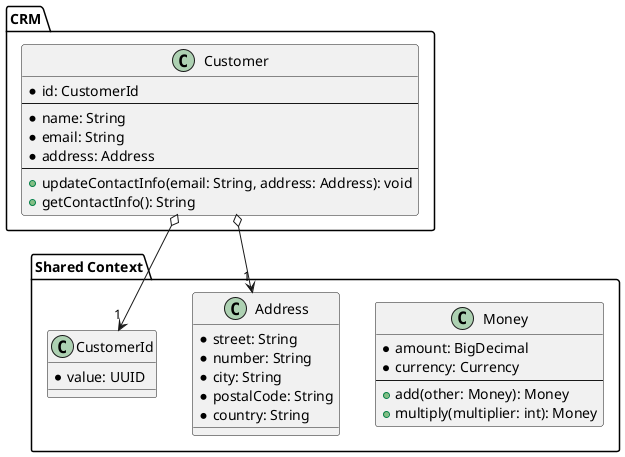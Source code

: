 @startuml
package "Shared Context" {
class "Money" {
    *amount: BigDecimal
    *currency: Currency
    --
    +add(other: Money): Money
    +multiply(multiplier: int): Money
}

class "Address" {
*street: String
*number: String
*city: String
*postalCode: String
*country: String
}

class "CustomerId" {
*value: UUID
}
}

package "CRM" {
class "Customer" {
*id: CustomerId
--
*name: String
*email: String
*address: Address
--
+updateContactInfo(email: String, address: Address): void
+getContactInfo(): String
}
}
Customer o--> "1" Address
Customer o--> "1" CustomerId
@enduml
